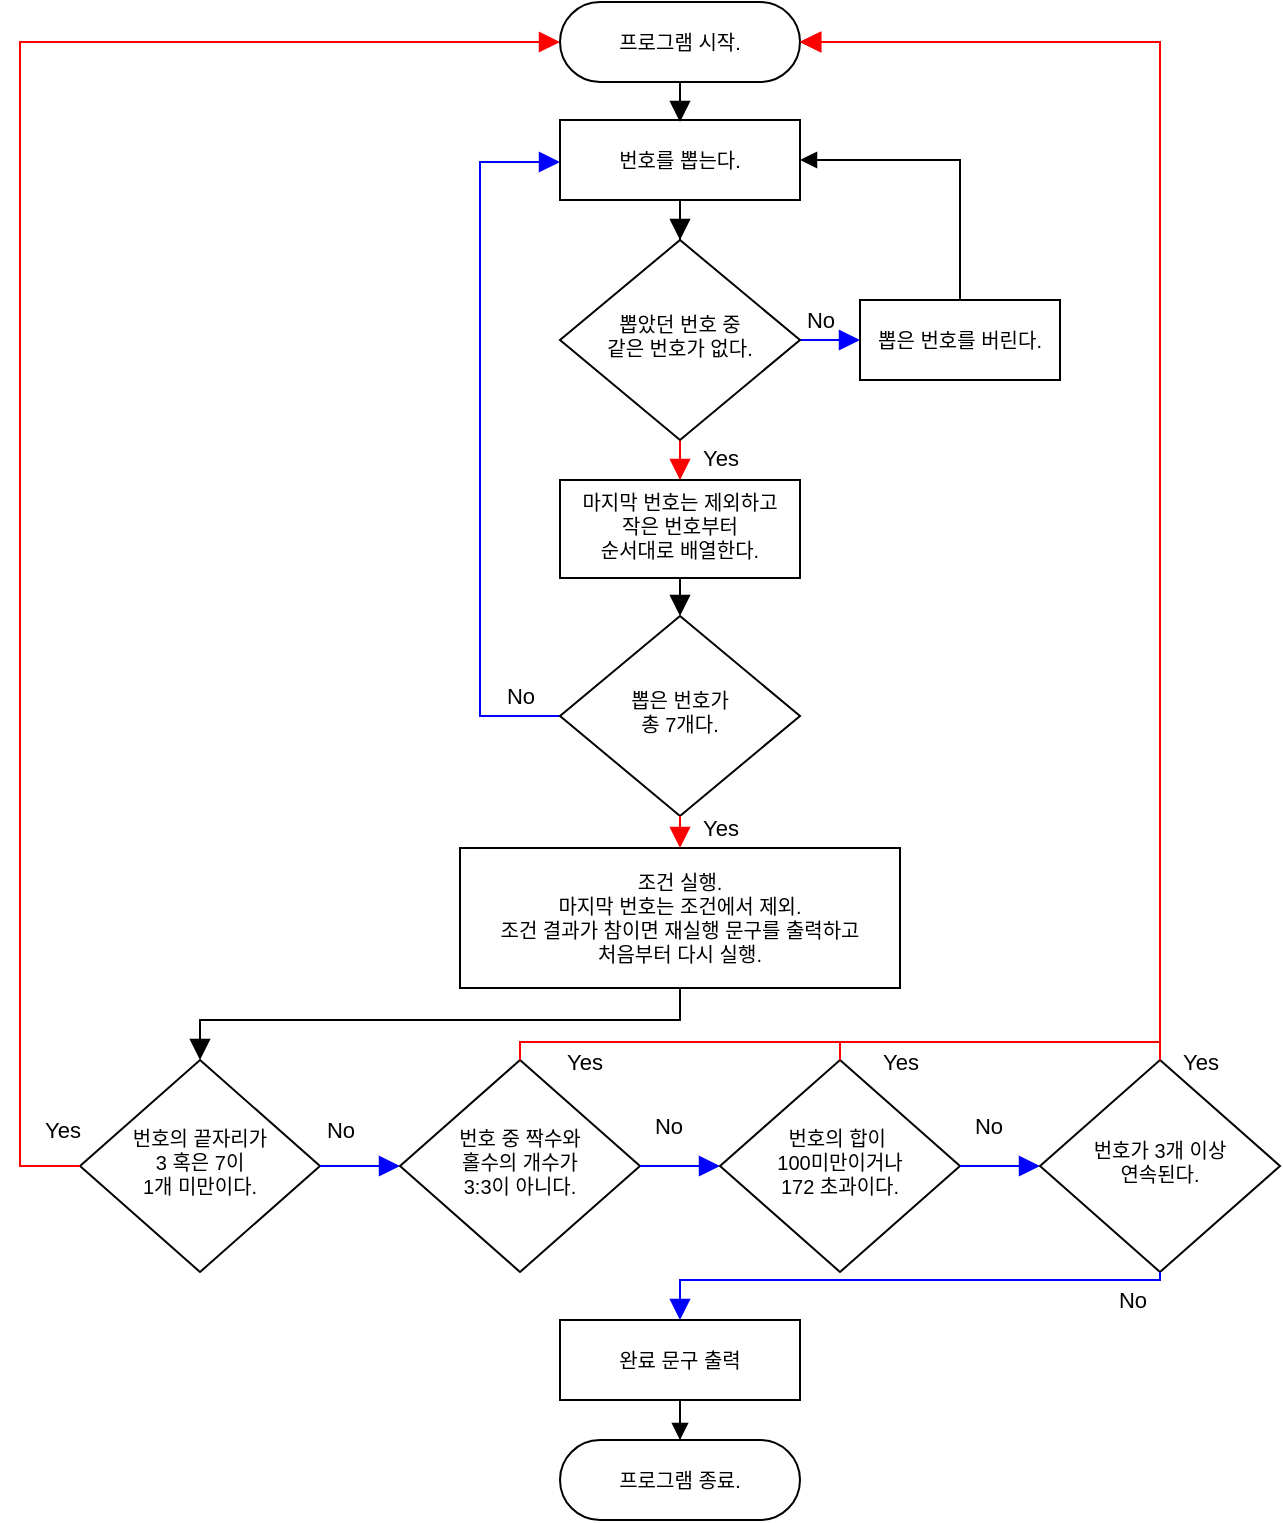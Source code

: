 <mxfile version="20.1.1" type="device"><diagram id="C5RBs43oDa-KdzZeNtuy" name="Page-1"><mxGraphModel dx="1185" dy="635" grid="1" gridSize="10" guides="1" tooltips="1" connect="1" arrows="1" fold="1" page="1" pageScale="1" pageWidth="827" pageHeight="1169" math="0" shadow="0"><root><mxCell id="WIyWlLk6GJQsqaUBKTNV-0"/><mxCell id="WIyWlLk6GJQsqaUBKTNV-1" parent="WIyWlLk6GJQsqaUBKTNV-0"/><mxCell id="WIyWlLk6GJQsqaUBKTNV-2" value="" style="rounded=0;html=1;jettySize=auto;orthogonalLoop=1;fontSize=11;endArrow=block;endFill=1;endSize=8;strokeWidth=1;shadow=0;labelBackgroundColor=none;edgeStyle=orthogonalEdgeStyle;entryX=0.5;entryY=0;entryDx=0;entryDy=0;" parent="WIyWlLk6GJQsqaUBKTNV-1" source="WIyWlLk6GJQsqaUBKTNV-3" target="WIyWlLk6GJQsqaUBKTNV-6" edge="1"><mxGeometry relative="1" as="geometry"/></mxCell><mxCell id="WIyWlLk6GJQsqaUBKTNV-3" value="번호를 뽑는다." style="rounded=1;whiteSpace=wrap;html=1;fontSize=10;glass=0;strokeWidth=1;shadow=0;arcSize=0;" parent="WIyWlLk6GJQsqaUBKTNV-1" vertex="1"><mxGeometry x="350.0" y="79" width="120" height="40" as="geometry"/></mxCell><mxCell id="WIyWlLk6GJQsqaUBKTNV-4" value="Yes" style="rounded=0;html=1;jettySize=auto;orthogonalLoop=1;fontSize=11;endArrow=block;endFill=1;endSize=8;strokeWidth=1;shadow=0;labelBackgroundColor=none;edgeStyle=orthogonalEdgeStyle;strokeColor=#FF0000;entryX=0.5;entryY=0;entryDx=0;entryDy=0;" parent="WIyWlLk6GJQsqaUBKTNV-1" source="WIyWlLk6GJQsqaUBKTNV-6" target="ssJnGRzYua5QtI0CE_xl-10" edge="1"><mxGeometry x="0.627" y="20" relative="1" as="geometry"><mxPoint as="offset"/></mxGeometry></mxCell><mxCell id="WIyWlLk6GJQsqaUBKTNV-5" value="No" style="edgeStyle=orthogonalEdgeStyle;rounded=0;html=1;jettySize=auto;orthogonalLoop=1;fontSize=11;endArrow=block;endFill=1;endSize=8;strokeWidth=1;shadow=0;labelBackgroundColor=none;strokeColor=#0000FF;entryX=0;entryY=0.5;entryDx=0;entryDy=0;" parent="WIyWlLk6GJQsqaUBKTNV-1" source="WIyWlLk6GJQsqaUBKTNV-6" target="WIyWlLk6GJQsqaUBKTNV-7" edge="1"><mxGeometry x="-0.6" y="10" relative="1" as="geometry"><mxPoint as="offset"/></mxGeometry></mxCell><mxCell id="WIyWlLk6GJQsqaUBKTNV-6" value="뽑았던 번호 중&lt;br&gt;같은 번호가 없다." style="rhombus;whiteSpace=wrap;html=1;shadow=0;fontFamily=Helvetica;fontSize=10;align=center;strokeWidth=1;spacing=6;spacingTop=-4;" parent="WIyWlLk6GJQsqaUBKTNV-1" vertex="1"><mxGeometry x="350.0" y="139" width="120" height="100" as="geometry"/></mxCell><mxCell id="ssJnGRzYua5QtI0CE_xl-0" style="edgeStyle=orthogonalEdgeStyle;rounded=0;orthogonalLoop=1;jettySize=auto;html=1;entryX=1;entryY=0.5;entryDx=0;entryDy=0;fontSize=10;endArrow=block;endFill=1;" parent="WIyWlLk6GJQsqaUBKTNV-1" source="WIyWlLk6GJQsqaUBKTNV-7" target="WIyWlLk6GJQsqaUBKTNV-3" edge="1"><mxGeometry relative="1" as="geometry"><Array as="points"><mxPoint x="550" y="99"/></Array></mxGeometry></mxCell><mxCell id="WIyWlLk6GJQsqaUBKTNV-7" value="뽑은 번호를 버린다." style="rounded=1;whiteSpace=wrap;html=1;fontSize=10;glass=0;strokeWidth=1;shadow=0;arcSize=0;" parent="WIyWlLk6GJQsqaUBKTNV-1" vertex="1"><mxGeometry x="500.0" y="169" width="100" height="40" as="geometry"/></mxCell><mxCell id="ssJnGRzYua5QtI0CE_xl-1" value="프로그램 시작." style="rounded=1;whiteSpace=wrap;html=1;fontSize=10;glass=0;strokeWidth=1;shadow=0;arcSize=50;" parent="WIyWlLk6GJQsqaUBKTNV-1" vertex="1"><mxGeometry x="350.0" y="20" width="120" height="40" as="geometry"/></mxCell><mxCell id="ssJnGRzYua5QtI0CE_xl-2" value="" style="rounded=0;html=1;jettySize=auto;orthogonalLoop=1;fontSize=11;endArrow=block;endFill=1;endSize=8;strokeWidth=1;shadow=0;labelBackgroundColor=none;edgeStyle=orthogonalEdgeStyle;" parent="WIyWlLk6GJQsqaUBKTNV-1" source="ssJnGRzYua5QtI0CE_xl-1" edge="1"><mxGeometry relative="1" as="geometry"><mxPoint x="410.0" y="80" as="targetPoint"/></mxGeometry></mxCell><mxCell id="ssJnGRzYua5QtI0CE_xl-9" value="No" style="rounded=0;html=1;jettySize=auto;orthogonalLoop=1;fontSize=11;endArrow=block;endFill=1;endSize=8;strokeWidth=1;shadow=0;labelBackgroundColor=none;edgeStyle=orthogonalEdgeStyle;exitX=0;exitY=0.5;exitDx=0;exitDy=0;strokeColor=#0000FF;" parent="WIyWlLk6GJQsqaUBKTNV-1" source="ssJnGRzYua5QtI0CE_xl-24" edge="1"><mxGeometry x="-0.889" y="-10" relative="1" as="geometry"><mxPoint x="350.0" y="370" as="sourcePoint"/><mxPoint x="350.0" y="100" as="targetPoint"/><Array as="points"><mxPoint x="310" y="377"/><mxPoint x="310" y="100"/></Array><mxPoint as="offset"/></mxGeometry></mxCell><mxCell id="ssJnGRzYua5QtI0CE_xl-10" value="마지막 번호는 제외하고&lt;br&gt;작은 번호부터&lt;br&gt;순서대로 배열한다." style="whiteSpace=wrap;html=1;fontSize=10;shadow=0;strokeWidth=1;spacing=6;spacingTop=-4;" parent="WIyWlLk6GJQsqaUBKTNV-1" vertex="1"><mxGeometry x="350" y="259" width="120" height="49" as="geometry"/></mxCell><mxCell id="ssJnGRzYua5QtI0CE_xl-19" value="번호의 끝자리가&lt;br&gt;3 혹은 7이&lt;br&gt;1개 미만이다." style="rhombus;whiteSpace=wrap;html=1;shadow=0;fontFamily=Helvetica;fontSize=10;align=center;strokeWidth=1;spacing=6;spacingTop=-4;" parent="WIyWlLk6GJQsqaUBKTNV-1" vertex="1"><mxGeometry x="110.0" y="549" width="120" height="106" as="geometry"/></mxCell><mxCell id="ssJnGRzYua5QtI0CE_xl-21" value="" style="rounded=0;html=1;jettySize=auto;orthogonalLoop=1;fontSize=11;endArrow=block;endFill=1;endSize=8;strokeWidth=1;shadow=0;labelBackgroundColor=none;edgeStyle=orthogonalEdgeStyle;entryX=0.5;entryY=0;entryDx=0;entryDy=0;exitX=0.5;exitY=1;exitDx=0;exitDy=0;" parent="WIyWlLk6GJQsqaUBKTNV-1" target="ssJnGRzYua5QtI0CE_xl-24" edge="1" source="ssJnGRzYua5QtI0CE_xl-10"><mxGeometry relative="1" as="geometry"><mxPoint x="410" y="310" as="sourcePoint"/><Array as="points"/></mxGeometry></mxCell><mxCell id="ssJnGRzYua5QtI0CE_xl-24" value="뽑은 번호가&lt;br&gt;총 7개다." style="rhombus;whiteSpace=wrap;html=1;shadow=0;fontFamily=Helvetica;fontSize=10;align=center;strokeWidth=1;spacing=6;spacingTop=-4;" parent="WIyWlLk6GJQsqaUBKTNV-1" vertex="1"><mxGeometry x="350.0" y="327" width="120" height="100" as="geometry"/></mxCell><mxCell id="ssJnGRzYua5QtI0CE_xl-27" value="Yes" style="edgeStyle=orthogonalEdgeStyle;rounded=0;html=1;jettySize=auto;orthogonalLoop=1;fontSize=11;endArrow=block;endFill=1;endSize=8;strokeWidth=1;shadow=0;labelBackgroundColor=none;strokeColor=#FF0000;exitX=0.5;exitY=1;exitDx=0;exitDy=0;entryX=0.5;entryY=0;entryDx=0;entryDy=0;entryPerimeter=0;" parent="WIyWlLk6GJQsqaUBKTNV-1" source="ssJnGRzYua5QtI0CE_xl-24" target="RgwxAr7yX0zole66dTYR-0" edge="1"><mxGeometry x="-0.333" y="20" relative="1" as="geometry"><mxPoint as="offset"/><mxPoint x="410.0" y="437" as="sourcePoint"/><mxPoint x="410" y="480" as="targetPoint"/></mxGeometry></mxCell><mxCell id="ssJnGRzYua5QtI0CE_xl-28" value="No" style="edgeStyle=orthogonalEdgeStyle;rounded=0;html=1;jettySize=auto;orthogonalLoop=1;fontSize=11;endArrow=block;endFill=1;endSize=8;strokeWidth=1;shadow=0;labelBackgroundColor=none;strokeColor=#0000FF;exitX=1;exitY=0.5;exitDx=0;exitDy=0;" parent="WIyWlLk6GJQsqaUBKTNV-1" source="ssJnGRzYua5QtI0CE_xl-19" target="ssJnGRzYua5QtI0CE_xl-30" edge="1"><mxGeometry x="-0.5" y="18" relative="1" as="geometry"><mxPoint as="offset"/><mxPoint x="380.0" y="531" as="sourcePoint"/><mxPoint x="380.0" y="561" as="targetPoint"/></mxGeometry></mxCell><mxCell id="ssJnGRzYua5QtI0CE_xl-29" value="Yes" style="rounded=0;html=1;jettySize=auto;orthogonalLoop=1;fontSize=11;endArrow=block;endFill=1;endSize=8;strokeWidth=1;shadow=0;labelBackgroundColor=none;edgeStyle=orthogonalEdgeStyle;exitX=0;exitY=0.5;exitDx=0;exitDy=0;strokeColor=#FF0000;entryX=0;entryY=0.5;entryDx=0;entryDy=0;" parent="WIyWlLk6GJQsqaUBKTNV-1" source="ssJnGRzYua5QtI0CE_xl-19" target="ssJnGRzYua5QtI0CE_xl-1" edge="1"><mxGeometry x="-0.978" y="-18" relative="1" as="geometry"><mxPoint x="360.0" y="390" as="sourcePoint"/><mxPoint x="360.0" y="110" as="targetPoint"/><Array as="points"><mxPoint x="80" y="602"/><mxPoint x="80" y="40"/></Array><mxPoint as="offset"/></mxGeometry></mxCell><mxCell id="ssJnGRzYua5QtI0CE_xl-30" value="번호 중 짝수와&lt;br&gt;홀수의 개수가&lt;br&gt;3:3이 아니다." style="rhombus;whiteSpace=wrap;html=1;shadow=0;fontFamily=Helvetica;fontSize=10;align=center;strokeWidth=1;spacing=6;spacingTop=-4;" parent="WIyWlLk6GJQsqaUBKTNV-1" vertex="1"><mxGeometry x="270.0" y="549" width="120" height="106" as="geometry"/></mxCell><mxCell id="ssJnGRzYua5QtI0CE_xl-31" value="No" style="edgeStyle=orthogonalEdgeStyle;rounded=0;html=1;jettySize=auto;orthogonalLoop=1;fontSize=11;endArrow=block;endFill=1;endSize=8;strokeWidth=1;shadow=0;labelBackgroundColor=none;strokeColor=#0000FF;exitX=1;exitY=0.5;exitDx=0;exitDy=0;entryX=0;entryY=0.5;entryDx=0;entryDy=0;" parent="WIyWlLk6GJQsqaUBKTNV-1" source="ssJnGRzYua5QtI0CE_xl-30" target="ssJnGRzYua5QtI0CE_xl-33" edge="1"><mxGeometry x="-0.333" y="20" relative="1" as="geometry"><mxPoint as="offset"/><mxPoint x="380.0" y="671" as="sourcePoint"/><mxPoint x="380.0" y="701" as="targetPoint"/></mxGeometry></mxCell><mxCell id="ssJnGRzYua5QtI0CE_xl-32" value="Yes" style="rounded=0;html=1;jettySize=auto;orthogonalLoop=1;fontSize=11;endArrow=block;endFill=1;endSize=8;strokeWidth=1;shadow=0;labelBackgroundColor=none;edgeStyle=orthogonalEdgeStyle;exitX=0.5;exitY=0;exitDx=0;exitDy=0;strokeColor=#FF0000;" parent="WIyWlLk6GJQsqaUBKTNV-1" source="ssJnGRzYua5QtI0CE_xl-30" edge="1"><mxGeometry x="-0.92" y="-10" relative="1" as="geometry"><mxPoint x="360.0" y="530" as="sourcePoint"/><mxPoint x="470" y="40" as="targetPoint"/><Array as="points"><mxPoint x="330" y="540"/><mxPoint x="650" y="540"/><mxPoint x="650" y="40"/></Array><mxPoint as="offset"/></mxGeometry></mxCell><mxCell id="ssJnGRzYua5QtI0CE_xl-33" value="번호의 합이&amp;nbsp;&lt;br&gt;100미만이거나&lt;br&gt;172 초과이다." style="rhombus;whiteSpace=wrap;html=1;shadow=0;fontFamily=Helvetica;fontSize=10;align=center;strokeWidth=1;spacing=6;spacingTop=-4;" parent="WIyWlLk6GJQsqaUBKTNV-1" vertex="1"><mxGeometry x="430.0" y="549" width="120" height="106" as="geometry"/></mxCell><mxCell id="ssJnGRzYua5QtI0CE_xl-34" value="No" style="edgeStyle=orthogonalEdgeStyle;rounded=0;html=1;jettySize=auto;orthogonalLoop=1;fontSize=11;endArrow=block;endFill=1;endSize=8;strokeWidth=1;shadow=0;labelBackgroundColor=none;strokeColor=#0000FF;exitX=1;exitY=0.5;exitDx=0;exitDy=0;entryX=0;entryY=0.5;entryDx=0;entryDy=0;" parent="WIyWlLk6GJQsqaUBKTNV-1" source="ssJnGRzYua5QtI0CE_xl-33" target="ssJnGRzYua5QtI0CE_xl-36" edge="1"><mxGeometry x="-0.333" y="20" relative="1" as="geometry"><mxPoint as="offset"/><mxPoint x="380.0" y="811" as="sourcePoint"/><mxPoint x="380.0" y="841" as="targetPoint"/></mxGeometry></mxCell><mxCell id="ssJnGRzYua5QtI0CE_xl-35" value="Yes" style="rounded=0;html=1;jettySize=auto;orthogonalLoop=1;fontSize=11;endArrow=block;endFill=1;endSize=8;strokeWidth=1;shadow=0;labelBackgroundColor=none;edgeStyle=orthogonalEdgeStyle;exitX=0.5;exitY=0;exitDx=0;exitDy=0;strokeColor=#FF0000;" parent="WIyWlLk6GJQsqaUBKTNV-1" source="ssJnGRzYua5QtI0CE_xl-33" edge="1"><mxGeometry x="-0.909" y="-10" relative="1" as="geometry"><mxPoint x="360.0" y="670" as="sourcePoint"/><mxPoint x="470" y="40" as="targetPoint"/><Array as="points"><mxPoint x="490" y="540"/><mxPoint x="650" y="540"/><mxPoint x="650" y="40"/></Array><mxPoint as="offset"/></mxGeometry></mxCell><mxCell id="ssJnGRzYua5QtI0CE_xl-36" value="번호가 3개 이상&lt;br&gt;연속된다." style="rhombus;whiteSpace=wrap;html=1;shadow=0;fontFamily=Helvetica;fontSize=10;align=center;strokeWidth=1;spacing=6;spacingTop=-4;" parent="WIyWlLk6GJQsqaUBKTNV-1" vertex="1"><mxGeometry x="590" y="549" width="120" height="106" as="geometry"/></mxCell><mxCell id="ssJnGRzYua5QtI0CE_xl-37" value="No" style="edgeStyle=orthogonalEdgeStyle;rounded=0;html=1;jettySize=auto;orthogonalLoop=1;fontSize=11;endArrow=block;endFill=1;endSize=8;strokeWidth=1;shadow=0;labelBackgroundColor=none;strokeColor=#0000FF;exitX=0.5;exitY=1;exitDx=0;exitDy=0;entryX=0.5;entryY=0;entryDx=0;entryDy=0;" parent="WIyWlLk6GJQsqaUBKTNV-1" source="ssJnGRzYua5QtI0CE_xl-36" target="ssJnGRzYua5QtI0CE_xl-40" edge="1"><mxGeometry x="-0.859" y="10" relative="1" as="geometry"><mxPoint as="offset"/><mxPoint x="410.0" y="986" as="sourcePoint"/><mxPoint x="410.0" y="1016" as="targetPoint"/><Array as="points"><mxPoint x="650" y="659"/><mxPoint x="410" y="659"/></Array></mxGeometry></mxCell><mxCell id="ssJnGRzYua5QtI0CE_xl-38" value="Yes" style="rounded=0;html=1;jettySize=auto;orthogonalLoop=1;fontSize=11;endArrow=block;endFill=1;endSize=8;strokeWidth=1;shadow=0;labelBackgroundColor=none;edgeStyle=orthogonalEdgeStyle;exitX=0.5;exitY=0;exitDx=0;exitDy=0;strokeColor=#FF0000;entryX=1;entryY=0.5;entryDx=0;entryDy=0;" parent="WIyWlLk6GJQsqaUBKTNV-1" source="ssJnGRzYua5QtI0CE_xl-36" edge="1" target="ssJnGRzYua5QtI0CE_xl-1"><mxGeometry x="-1" y="-20" relative="1" as="geometry"><mxPoint x="360.0" y="810" as="sourcePoint"/><mxPoint x="350.0" y="40" as="targetPoint"/><Array as="points"><mxPoint x="650" y="40"/></Array><mxPoint y="1" as="offset"/></mxGeometry></mxCell><mxCell id="ssJnGRzYua5QtI0CE_xl-43" value="" style="edgeStyle=orthogonalEdgeStyle;rounded=0;orthogonalLoop=1;jettySize=auto;html=1;fontSize=10;endArrow=block;endFill=1;strokeColor=#000000;" parent="WIyWlLk6GJQsqaUBKTNV-1" source="ssJnGRzYua5QtI0CE_xl-40" target="ssJnGRzYua5QtI0CE_xl-42" edge="1"><mxGeometry relative="1" as="geometry"/></mxCell><mxCell id="ssJnGRzYua5QtI0CE_xl-40" value="완료 문구 출력" style="rounded=1;whiteSpace=wrap;html=1;fontSize=10;arcSize=0;" parent="WIyWlLk6GJQsqaUBKTNV-1" vertex="1"><mxGeometry x="350.0" y="679" width="120" height="40" as="geometry"/></mxCell><mxCell id="ssJnGRzYua5QtI0CE_xl-42" value="프로그램 종료." style="rounded=1;whiteSpace=wrap;html=1;fontSize=10;arcSize=50;" parent="WIyWlLk6GJQsqaUBKTNV-1" vertex="1"><mxGeometry x="350.0" y="739" width="120" height="40" as="geometry"/></mxCell><mxCell id="RgwxAr7yX0zole66dTYR-0" value="조건 실행.&lt;br&gt;마지막 번호는 조건에서 제외.&lt;br&gt;조건 결과가 참이면 재실행 문구를 출력하고&lt;br&gt;처음부터 다시 실행." style="rounded=1;whiteSpace=wrap;html=1;fontSize=10;arcSize=0;" vertex="1" parent="WIyWlLk6GJQsqaUBKTNV-1"><mxGeometry x="300" y="443" width="220" height="70" as="geometry"/></mxCell><mxCell id="RgwxAr7yX0zole66dTYR-2" value="" style="rounded=0;html=1;jettySize=auto;orthogonalLoop=1;fontSize=11;endArrow=block;endFill=1;endSize=8;strokeWidth=1;shadow=0;labelBackgroundColor=none;edgeStyle=orthogonalEdgeStyle;entryX=0.5;entryY=0;entryDx=0;entryDy=0;exitX=0.5;exitY=1;exitDx=0;exitDy=0;" edge="1" parent="WIyWlLk6GJQsqaUBKTNV-1" source="RgwxAr7yX0zole66dTYR-0" target="ssJnGRzYua5QtI0CE_xl-19"><mxGeometry relative="1" as="geometry"><mxPoint x="403" y="519" as="sourcePoint"/><Array as="points"><mxPoint x="410" y="529"/><mxPoint x="170" y="529"/></Array><mxPoint x="420" y="329" as="targetPoint"/></mxGeometry></mxCell></root></mxGraphModel></diagram></mxfile>